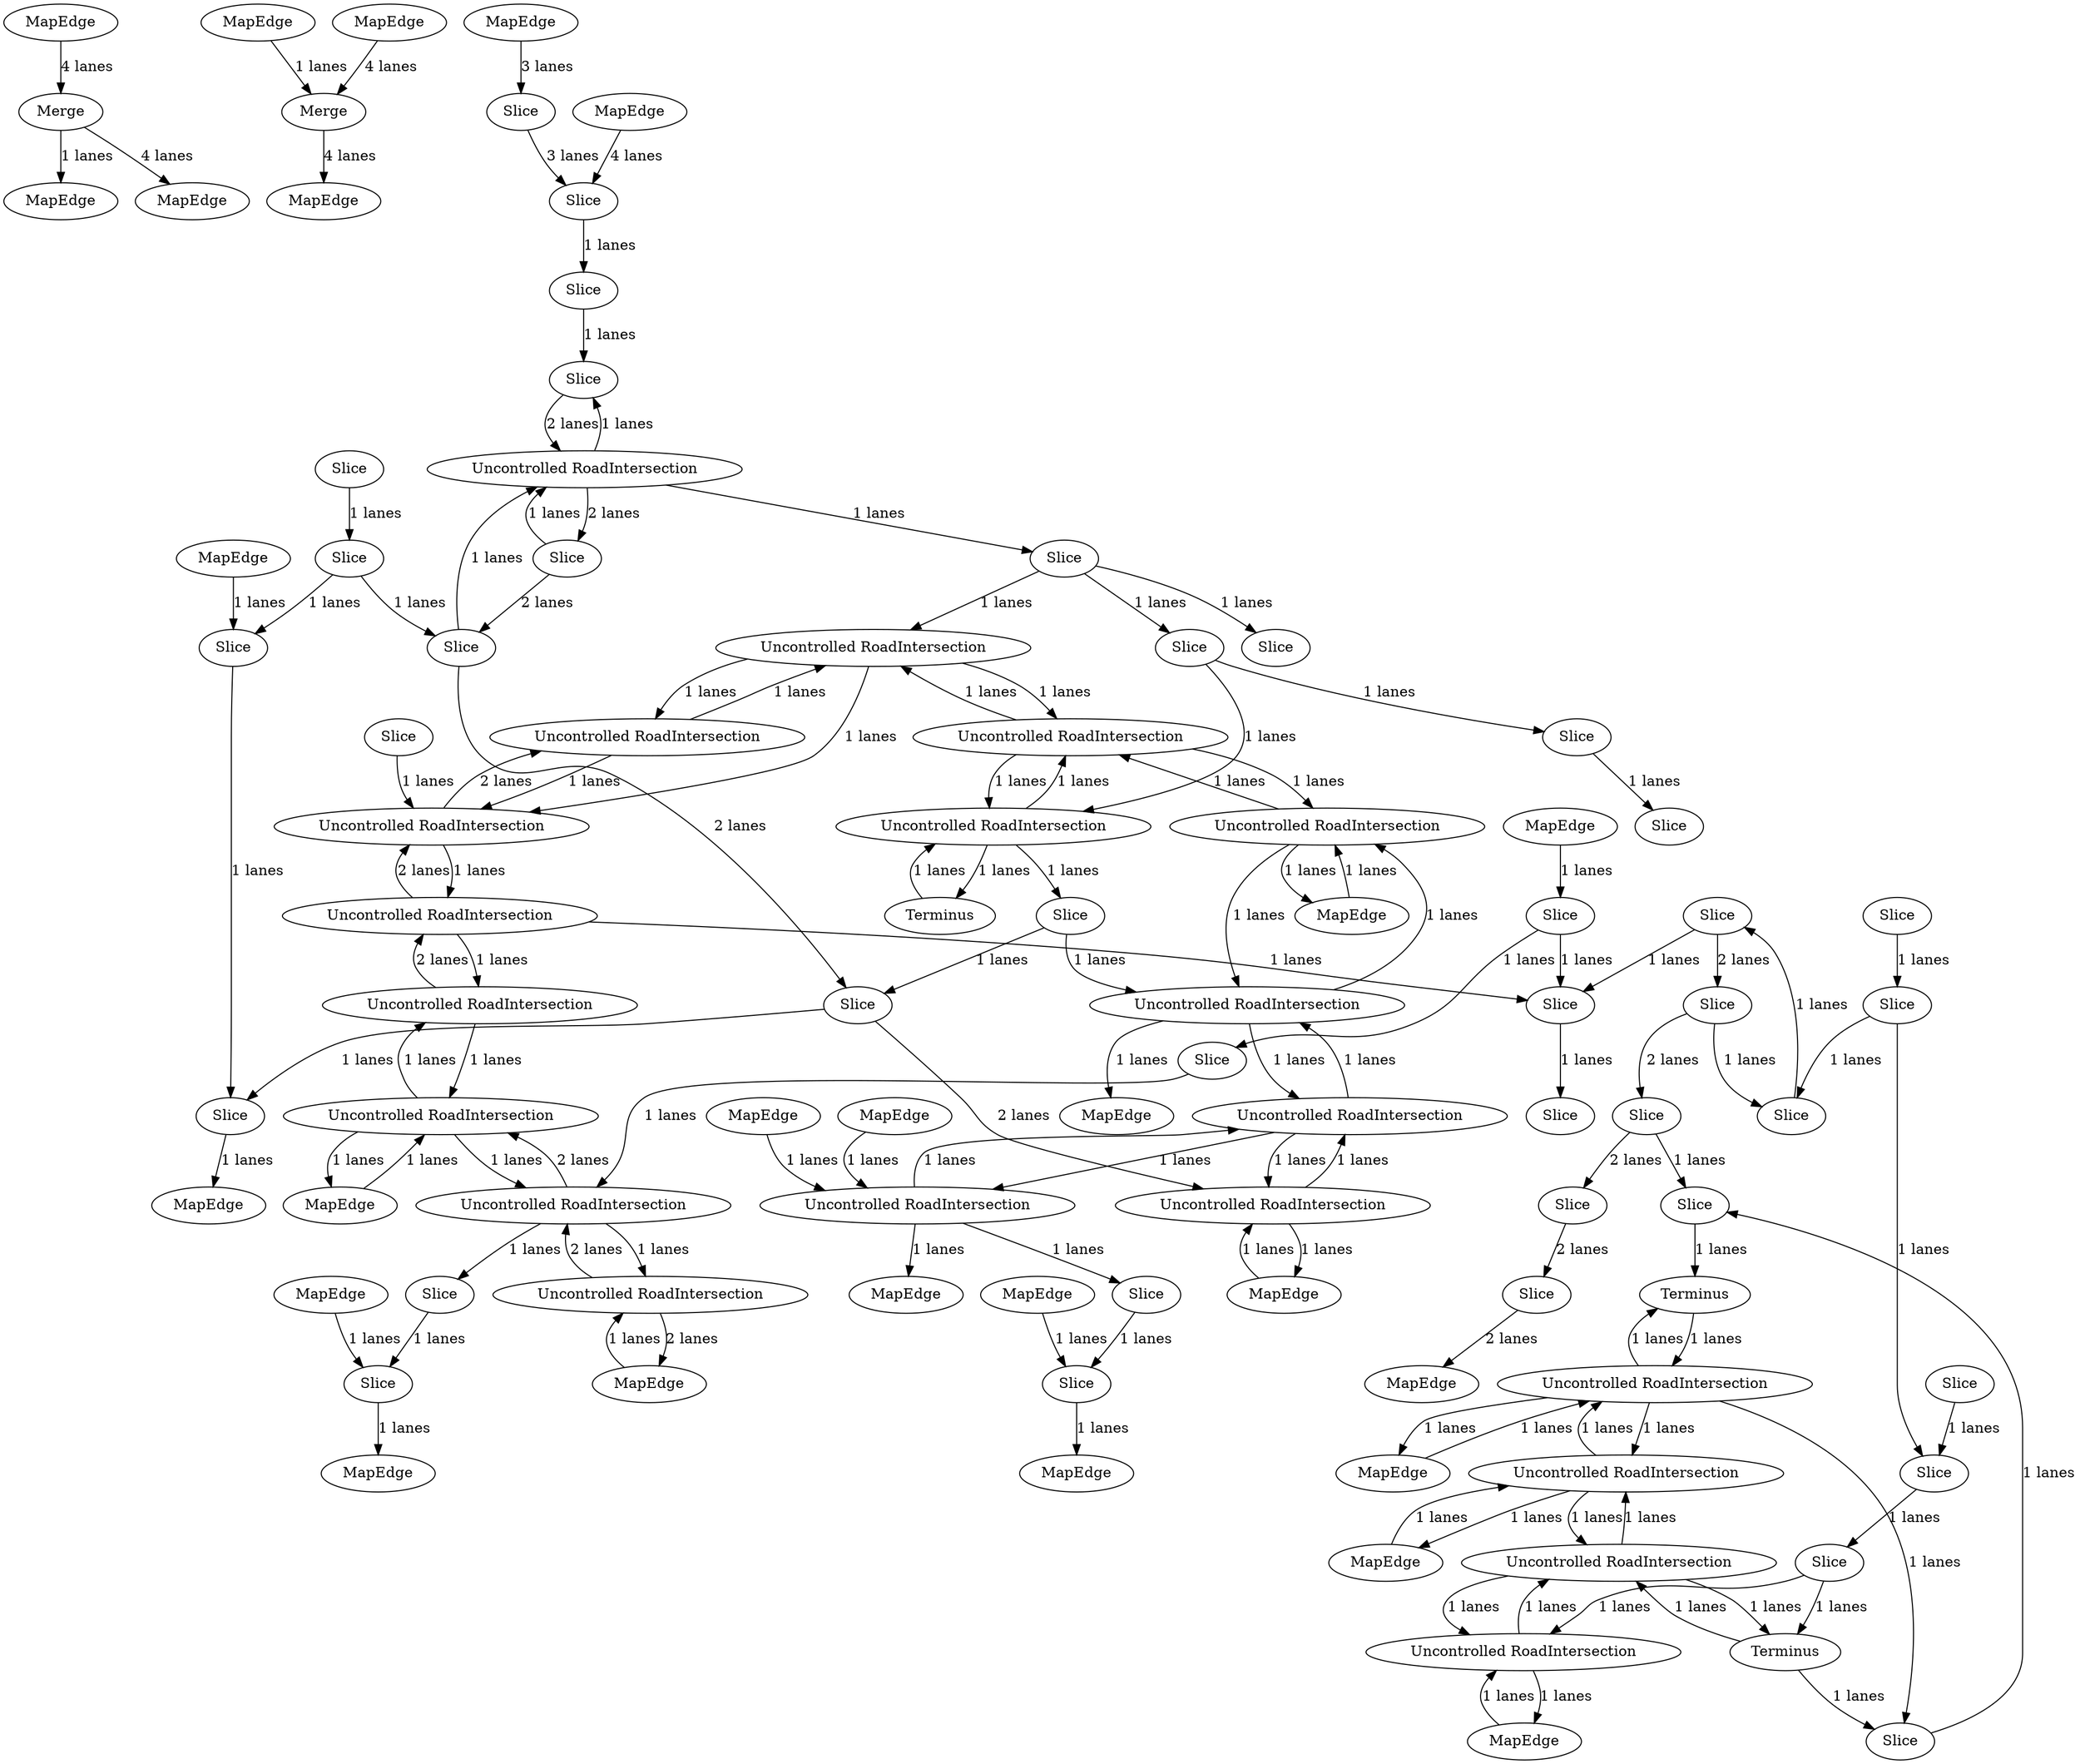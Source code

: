 digraph {
    0 [ label = "Merge" ]
    1 [ label = "MapEdge" ]
    2 [ label = "Merge" ]
    3 [ label = "MapEdge" ]
    4 [ label = "Slice" ]
    5 [ label = "Slice" ]
    6 [ label = "MapEdge" ]
    7 [ label = "Slice" ]
    8 [ label = "Slice" ]
    9 [ label = "Uncontrolled RoadIntersection" ]
    10 [ label = "MapEdge" ]
    11 [ label = "MapEdge" ]
    12 [ label = "Slice" ]
    13 [ label = "MapEdge" ]
    14 [ label = "MapEdge" ]
    15 [ label = "Uncontrolled RoadIntersection" ]
    16 [ label = "Uncontrolled RoadIntersection" ]
    17 [ label = "Uncontrolled RoadIntersection" ]
    18 [ label = "MapEdge" ]
    19 [ label = "Terminus" ]
    20 [ label = "Uncontrolled RoadIntersection" ]
    21 [ label = "Slice" ]
    22 [ label = "Slice" ]
    23 [ label = "MapEdge" ]
    24 [ label = "Terminus" ]
    25 [ label = "Slice" ]
    26 [ label = "Uncontrolled RoadIntersection" ]
    27 [ label = "Uncontrolled RoadIntersection" ]
    28 [ label = "MapEdge" ]
    29 [ label = "MapEdge" ]
    30 [ label = "MapEdge" ]
    31 [ label = "Slice" ]
    32 [ label = "MapEdge" ]
    33 [ label = "MapEdge" ]
    34 [ label = "Slice" ]
    35 [ label = "Slice" ]
    36 [ label = "Slice" ]
    37 [ label = "Slice" ]
    38 [ label = "Uncontrolled RoadIntersection" ]
    39 [ label = "MapEdge" ]
    40 [ label = "Slice" ]
    41 [ label = "MapEdge" ]
    42 [ label = "Uncontrolled RoadIntersection" ]
    43 [ label = "MapEdge" ]
    44 [ label = "Uncontrolled RoadIntersection" ]
    45 [ label = "MapEdge" ]
    46 [ label = "Slice" ]
    47 [ label = "Slice" ]
    48 [ label = "Slice" ]
    49 [ label = "Slice" ]
    50 [ label = "MapEdge" ]
    51 [ label = "Slice" ]
    52 [ label = "Slice" ]
    53 [ label = "Slice" ]
    54 [ label = "MapEdge" ]
    55 [ label = "Slice" ]
    56 [ label = "Uncontrolled RoadIntersection" ]
    57 [ label = "Slice" ]
    58 [ label = "Slice" ]
    59 [ label = "Uncontrolled RoadIntersection" ]
    60 [ label = "Slice" ]
    61 [ label = "Slice" ]
    62 [ label = "Slice" ]
    63 [ label = "Uncontrolled RoadIntersection" ]
    64 [ label = "Uncontrolled RoadIntersection" ]
    65 [ label = "Slice" ]
    66 [ label = "Slice" ]
    67 [ label = "Uncontrolled RoadIntersection" ]
    68 [ label = "Slice" ]
    69 [ label = "Slice" ]
    70 [ label = "Slice" ]
    71 [ label = "Uncontrolled RoadIntersection" ]
    72 [ label = "Slice" ]
    73 [ label = "MapEdge" ]
    74 [ label = "MapEdge" ]
    75 [ label = "Slice" ]
    76 [ label = "Slice" ]
    77 [ label = "MapEdge" ]
    78 [ label = "MapEdge" ]
    79 [ label = "MapEdge" ]
    80 [ label = "MapEdge" ]
    81 [ label = "MapEdge" ]
    82 [ label = "Uncontrolled RoadIntersection" ]
    83 [ label = "Uncontrolled RoadIntersection" ]
    84 [ label = "Slice" ]
    85 [ label = "Slice" ]
    86 [ label = "Slice" ]
    87 [ label = "Uncontrolled RoadIntersection" ]
    88 [ label = "Terminus" ]
    89 [ label = "Slice" ]
    90 [ label = "Uncontrolled RoadIntersection" ]
    0 -> 1 [ label = "1 lanes" ]
    2 -> 3 [ label = "4 lanes" ]
    4 -> 56 [ label = "2 lanes" ]
    56 -> 4 [ label = "1 lanes" ]
    56 -> 5 [ label = "2 lanes" ]
    5 -> 56 [ label = "1 lanes" ]
    6 -> 0 [ label = "4 lanes" ]
    7 -> 8 [ label = "1 lanes" ]
    9 -> 10 [ label = "2 lanes" ]
    10 -> 9 [ label = "1 lanes" ]
    11 -> 12 [ label = "3 lanes" ]
    0 -> 13 [ label = "4 lanes" ]
    14 -> 15 [ label = "1 lanes" ]
    15 -> 14 [ label = "1 lanes" ]
    5 -> 57 [ label = "2 lanes" ]
    57 -> 58 [ label = "2 lanes" ]
    58 -> 16 [ label = "2 lanes" ]
    17 -> 59 [ label = "1 lanes" ]
    59 -> 17 [ label = "1 lanes" ]
    59 -> 42 [ label = "1 lanes" ]
    42 -> 59 [ label = "1 lanes" ]
    42 -> 16 [ label = "1 lanes" ]
    16 -> 42 [ label = "1 lanes" ]
    16 -> 18 [ label = "1 lanes" ]
    18 -> 16 [ label = "1 lanes" ]
    83 -> 19 [ label = "1 lanes" ]
    19 -> 83 [ label = "1 lanes" ]
    20 -> 42 [ label = "1 lanes" ]
    42 -> 20 [ label = "1 lanes" ]
    22 -> 21 [ label = "2 lanes" ]
    20 -> 23 [ label = "1 lanes" ]
    25 -> 24 [ label = "1 lanes" ]
    26 -> 90 [ label = "2 lanes" ]
    90 -> 26 [ label = "1 lanes" ]
    90 -> 64 [ label = "2 lanes" ]
    64 -> 90 [ label = "1 lanes" ]
    64 -> 27 [ label = "2 lanes" ]
    27 -> 64 [ label = "1 lanes" ]
    8 -> 4 [ label = "1 lanes" ]
    12 -> 7 [ label = "3 lanes" ]
    21 -> 28 [ label = "2 lanes" ]
    29 -> 2 [ label = "1 lanes" ]
    30 -> 20 [ label = "1 lanes" ]
    31 -> 25 [ label = "1 lanes" ]
    15 -> 38 [ label = "1 lanes" ]
    38 -> 15 [ label = "1 lanes" ]
    38 -> 87 [ label = "1 lanes" ]
    87 -> 38 [ label = "1 lanes" ]
    87 -> 67 [ label = "1 lanes" ]
    67 -> 87 [ label = "1 lanes" ]
    67 -> 32 [ label = "1 lanes" ]
    32 -> 67 [ label = "1 lanes" ]
    33 -> 17 [ label = "1 lanes" ]
    17 -> 33 [ label = "1 lanes" ]
    17 -> 82 [ label = "1 lanes" ]
    82 -> 17 [ label = "1 lanes" ]
    82 -> 63 [ label = "1 lanes" ]
    63 -> 82 [ label = "1 lanes" ]
    63 -> 27 [ label = "1 lanes" ]
    27 -> 63 [ label = "1 lanes" ]
    31 -> 22 [ label = "2 lanes" ]
    37 -> 31 [ label = "2 lanes" ]
    34 -> 37 [ label = "2 lanes" ]
    36 -> 34 [ label = "1 lanes" ]
    35 -> 36 [ label = "1 lanes" ]
    37 -> 36 [ label = "1 lanes" ]
    38 -> 39 [ label = "1 lanes" ]
    39 -> 38 [ label = "1 lanes" ]
    69 -> 40 [ label = "1 lanes" ]
    41 -> 69 [ label = "1 lanes" ]
    43 -> 44 [ label = "1 lanes" ]
    44 -> 43 [ label = "1 lanes" ]
    45 -> 7 [ label = "4 lanes" ]
    35 -> 46 [ label = "1 lanes" ]
    48 -> 35 [ label = "1 lanes" ]
    49 -> 25 [ label = "1 lanes" ]
    51 -> 50 [ label = "1 lanes" ]
    53 -> 51 [ label = "1 lanes" ]
    52 -> 53 [ label = "1 lanes" ]
    54 -> 53 [ label = "1 lanes" ]
    61 -> 55 [ label = "1 lanes" ]
    56 -> 61 [ label = "1 lanes" ]
    57 -> 56 [ label = "1 lanes" ]
    52 -> 57 [ label = "1 lanes" ]
    58 -> 51 [ label = "1 lanes" ]
    60 -> 58 [ label = "1 lanes" ]
    83 -> 60 [ label = "1 lanes" ]
    85 -> 83 [ label = "1 lanes" ]
    61 -> 85 [ label = "1 lanes" ]
    61 -> 63 [ label = "1 lanes" ]
    62 -> 67 [ label = "1 lanes" ]
    47 -> 46 [ label = "1 lanes" ]
    60 -> 59 [ label = "1 lanes" ]
    63 -> 64 [ label = "1 lanes" ]
    65 -> 64 [ label = "1 lanes" ]
    44 -> 26 [ label = "1 lanes" ]
    26 -> 44 [ label = "1 lanes" ]
    44 -> 71 [ label = "1 lanes" ]
    71 -> 44 [ label = "2 lanes" ]
    71 -> 9 [ label = "1 lanes" ]
    9 -> 71 [ label = "2 lanes" ]
    66 -> 52 [ label = "1 lanes" ]
    69 -> 68 [ label = "1 lanes" ]
    71 -> 70 [ label = "1 lanes" ]
    68 -> 71 [ label = "1 lanes" ]
    70 -> 72 [ label = "1 lanes" ]
    72 -> 73 [ label = "1 lanes" ]
    74 -> 72 [ label = "1 lanes" ]
    20 -> 75 [ label = "1 lanes" ]
    75 -> 76 [ label = "1 lanes" ]
    77 -> 20 [ label = "1 lanes" ]
    59 -> 78 [ label = "1 lanes" ]
    76 -> 79 [ label = "1 lanes" ]
    80 -> 76 [ label = "1 lanes" ]
    81 -> 2 [ label = "4 lanes" ]
    82 -> 83 [ label = "1 lanes" ]
    83 -> 82 [ label = "1 lanes" ]
    85 -> 84 [ label = "1 lanes" ]
    84 -> 86 [ label = "1 lanes" ]
    87 -> 88 [ label = "1 lanes" ]
    88 -> 87 [ label = "1 lanes" ]
    88 -> 49 [ label = "1 lanes" ]
    62 -> 88 [ label = "1 lanes" ]
    46 -> 62 [ label = "1 lanes" ]
    15 -> 49 [ label = "1 lanes" ]
    15 -> 24 [ label = "1 lanes" ]
    24 -> 15 [ label = "1 lanes" ]
    34 -> 40 [ label = "1 lanes" ]
    40 -> 89 [ label = "1 lanes" ]
    90 -> 40 [ label = "1 lanes" ]
}
